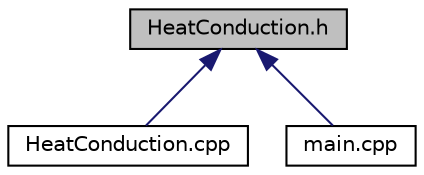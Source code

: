 digraph "HeatConduction.h"
{
  edge [fontname="Helvetica",fontsize="10",labelfontname="Helvetica",labelfontsize="10"];
  node [fontname="Helvetica",fontsize="10",shape=record];
  Node2 [label="HeatConduction.h",height=0.2,width=0.4,color="black", fillcolor="grey75", style="filled", fontcolor="black"];
  Node2 -> Node3 [dir="back",color="midnightblue",fontsize="10",style="solid"];
  Node3 [label="HeatConduction.cpp",height=0.2,width=0.4,color="black", fillcolor="white", style="filled",URL="$_heat_conduction_8cpp.html",tooltip="Different objects to resolve an Heat Conduction problem. "];
  Node2 -> Node4 [dir="back",color="midnightblue",fontsize="10",style="solid"];
  Node4 [label="main.cpp",height=0.2,width=0.4,color="black", fillcolor="white", style="filled",URL="$main_8cpp.html"];
}
